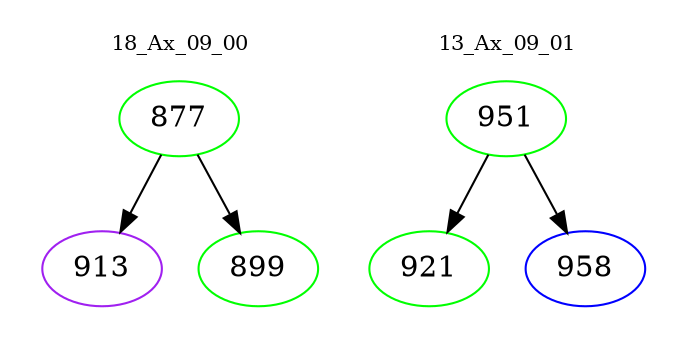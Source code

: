 digraph{
subgraph cluster_0 {
color = white
label = "18_Ax_09_00";
fontsize=10;
T0_877 [label="877", color="green"]
T0_877 -> T0_913 [color="black"]
T0_913 [label="913", color="purple"]
T0_877 -> T0_899 [color="black"]
T0_899 [label="899", color="green"]
}
subgraph cluster_1 {
color = white
label = "13_Ax_09_01";
fontsize=10;
T1_951 [label="951", color="green"]
T1_951 -> T1_921 [color="black"]
T1_921 [label="921", color="green"]
T1_951 -> T1_958 [color="black"]
T1_958 [label="958", color="blue"]
}
}
